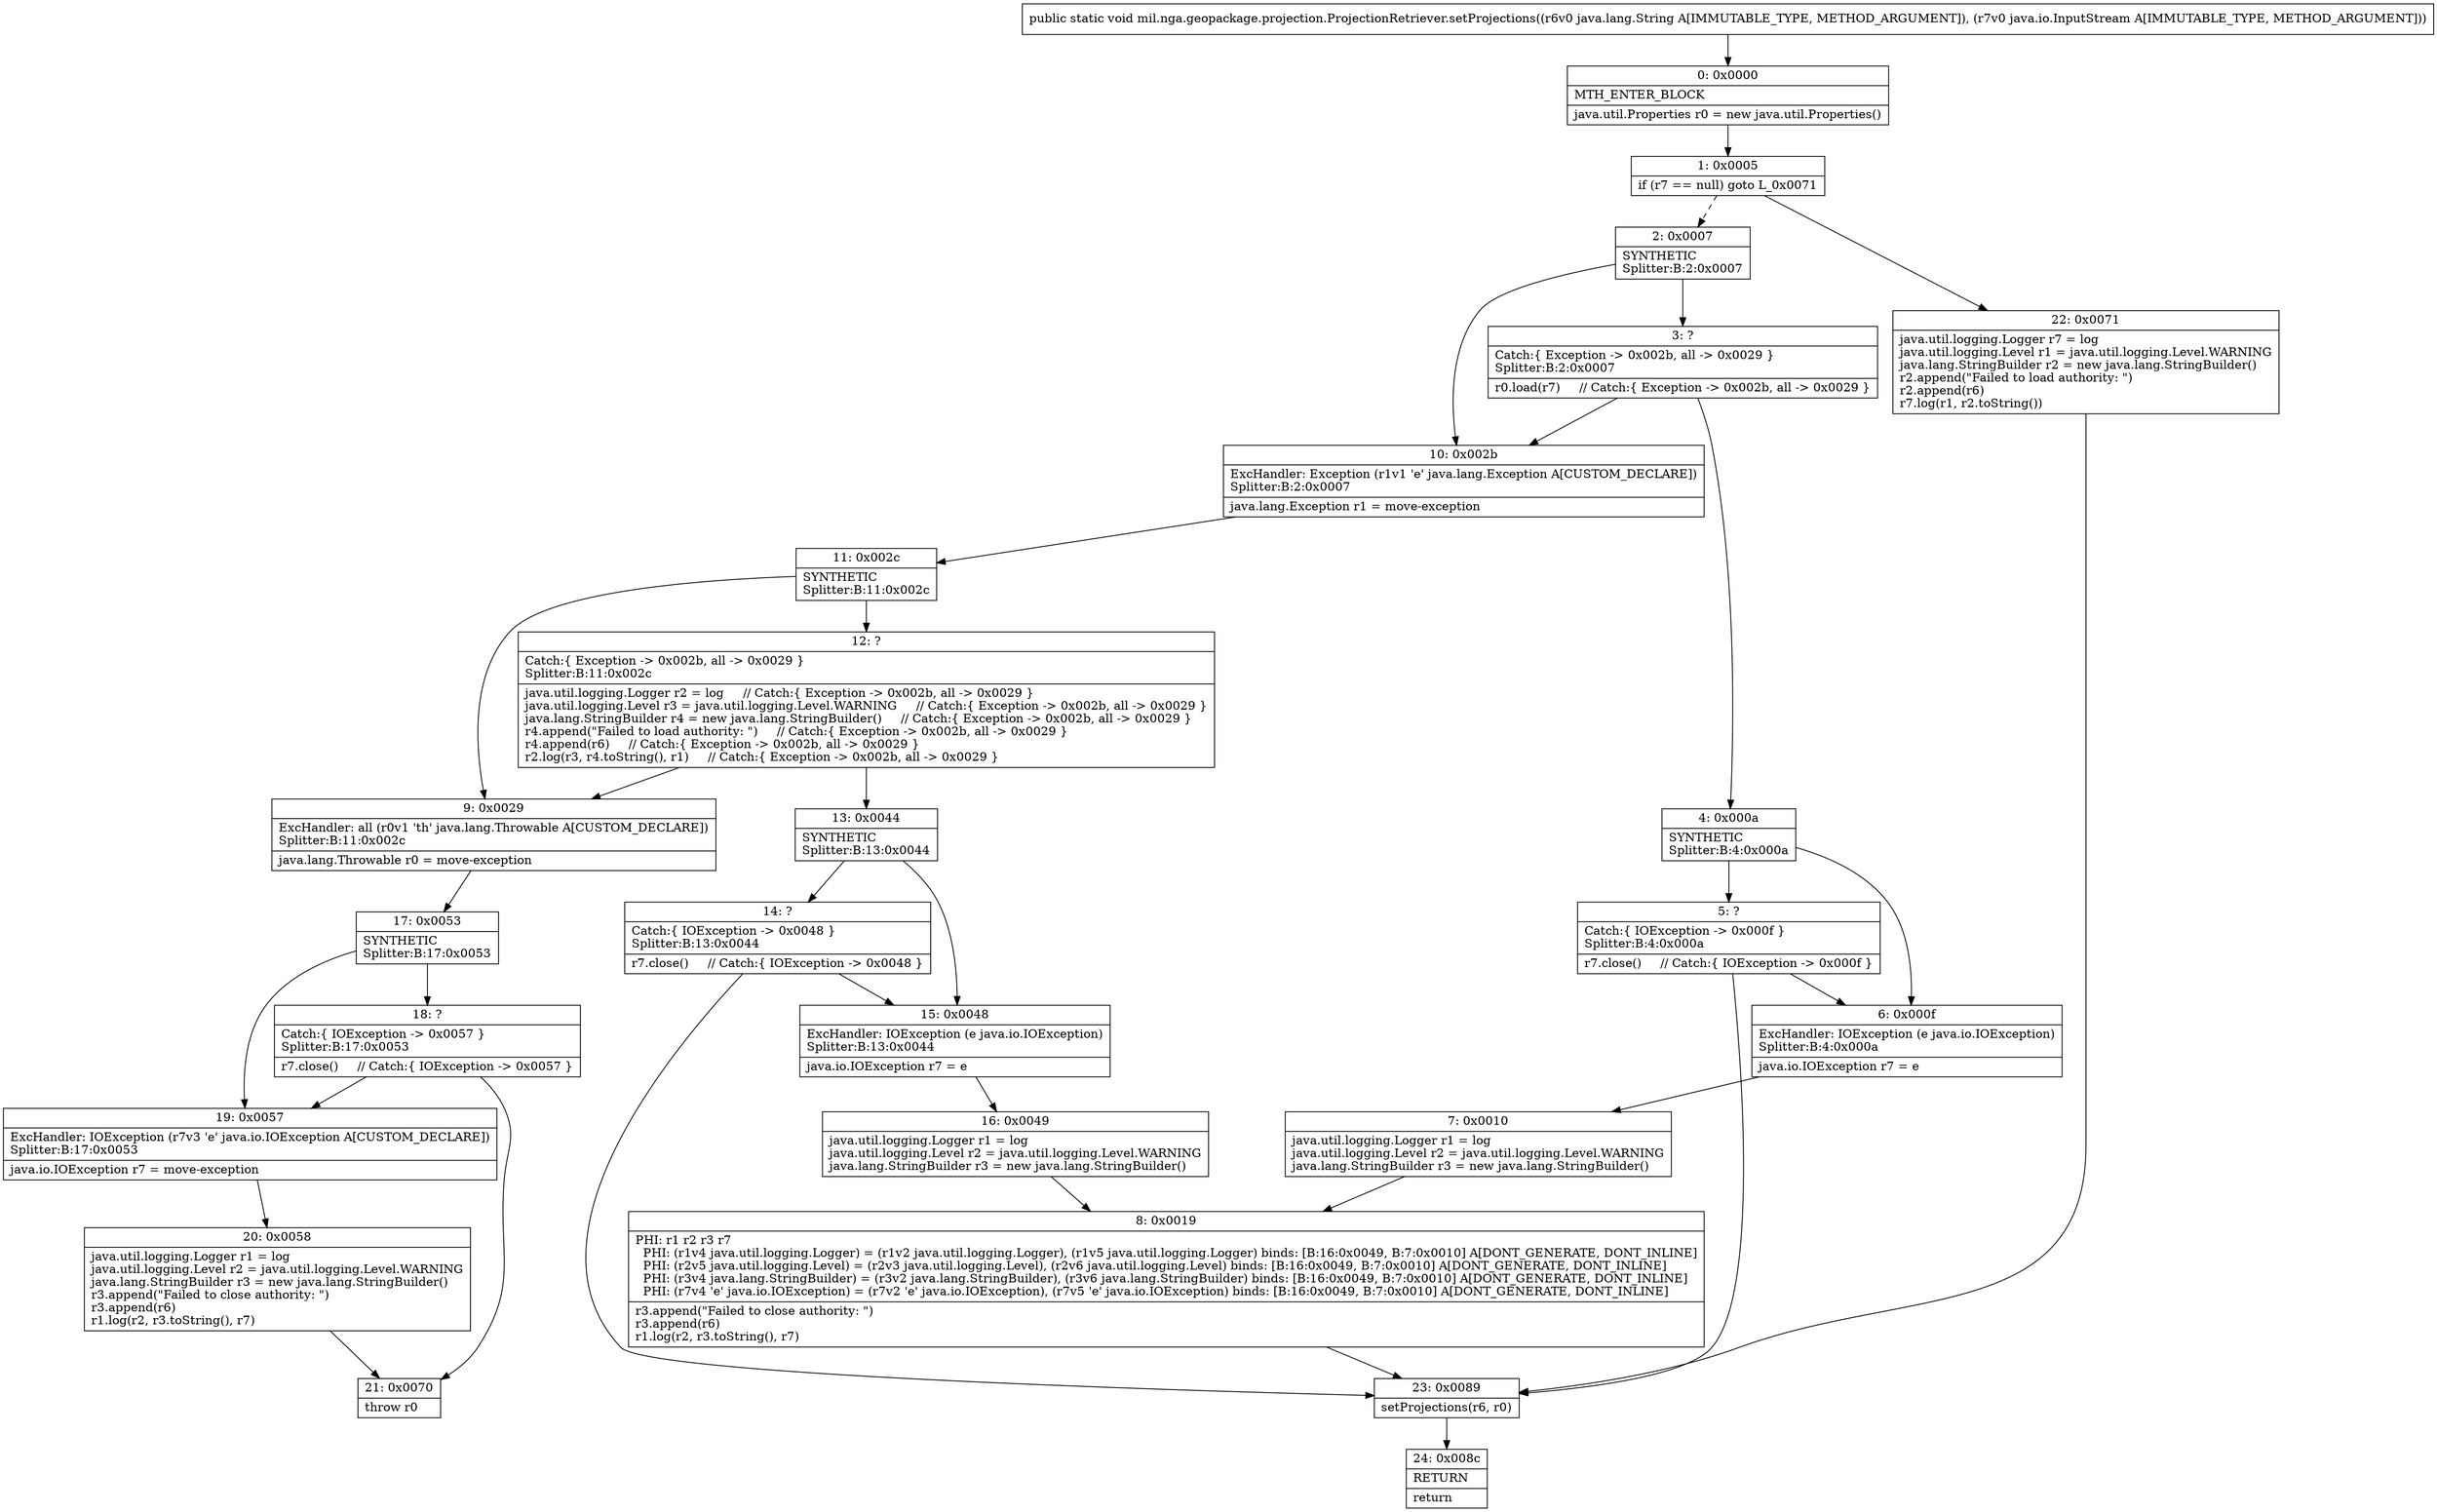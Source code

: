 digraph "CFG formil.nga.geopackage.projection.ProjectionRetriever.setProjections(Ljava\/lang\/String;Ljava\/io\/InputStream;)V" {
Node_0 [shape=record,label="{0\:\ 0x0000|MTH_ENTER_BLOCK\l|java.util.Properties r0 = new java.util.Properties()\l}"];
Node_1 [shape=record,label="{1\:\ 0x0005|if (r7 == null) goto L_0x0071\l}"];
Node_2 [shape=record,label="{2\:\ 0x0007|SYNTHETIC\lSplitter:B:2:0x0007\l}"];
Node_3 [shape=record,label="{3\:\ ?|Catch:\{ Exception \-\> 0x002b, all \-\> 0x0029 \}\lSplitter:B:2:0x0007\l|r0.load(r7)     \/\/ Catch:\{ Exception \-\> 0x002b, all \-\> 0x0029 \}\l}"];
Node_4 [shape=record,label="{4\:\ 0x000a|SYNTHETIC\lSplitter:B:4:0x000a\l}"];
Node_5 [shape=record,label="{5\:\ ?|Catch:\{ IOException \-\> 0x000f \}\lSplitter:B:4:0x000a\l|r7.close()     \/\/ Catch:\{ IOException \-\> 0x000f \}\l}"];
Node_6 [shape=record,label="{6\:\ 0x000f|ExcHandler: IOException (e java.io.IOException)\lSplitter:B:4:0x000a\l|java.io.IOException r7 = e\l}"];
Node_7 [shape=record,label="{7\:\ 0x0010|java.util.logging.Logger r1 = log\ljava.util.logging.Level r2 = java.util.logging.Level.WARNING\ljava.lang.StringBuilder r3 = new java.lang.StringBuilder()\l}"];
Node_8 [shape=record,label="{8\:\ 0x0019|PHI: r1 r2 r3 r7 \l  PHI: (r1v4 java.util.logging.Logger) = (r1v2 java.util.logging.Logger), (r1v5 java.util.logging.Logger) binds: [B:16:0x0049, B:7:0x0010] A[DONT_GENERATE, DONT_INLINE]\l  PHI: (r2v5 java.util.logging.Level) = (r2v3 java.util.logging.Level), (r2v6 java.util.logging.Level) binds: [B:16:0x0049, B:7:0x0010] A[DONT_GENERATE, DONT_INLINE]\l  PHI: (r3v4 java.lang.StringBuilder) = (r3v2 java.lang.StringBuilder), (r3v6 java.lang.StringBuilder) binds: [B:16:0x0049, B:7:0x0010] A[DONT_GENERATE, DONT_INLINE]\l  PHI: (r7v4 'e' java.io.IOException) = (r7v2 'e' java.io.IOException), (r7v5 'e' java.io.IOException) binds: [B:16:0x0049, B:7:0x0010] A[DONT_GENERATE, DONT_INLINE]\l|r3.append(\"Failed to close authority: \")\lr3.append(r6)\lr1.log(r2, r3.toString(), r7)\l}"];
Node_9 [shape=record,label="{9\:\ 0x0029|ExcHandler: all (r0v1 'th' java.lang.Throwable A[CUSTOM_DECLARE])\lSplitter:B:11:0x002c\l|java.lang.Throwable r0 = move\-exception\l}"];
Node_10 [shape=record,label="{10\:\ 0x002b|ExcHandler: Exception (r1v1 'e' java.lang.Exception A[CUSTOM_DECLARE])\lSplitter:B:2:0x0007\l|java.lang.Exception r1 = move\-exception\l}"];
Node_11 [shape=record,label="{11\:\ 0x002c|SYNTHETIC\lSplitter:B:11:0x002c\l}"];
Node_12 [shape=record,label="{12\:\ ?|Catch:\{ Exception \-\> 0x002b, all \-\> 0x0029 \}\lSplitter:B:11:0x002c\l|java.util.logging.Logger r2 = log     \/\/ Catch:\{ Exception \-\> 0x002b, all \-\> 0x0029 \}\ljava.util.logging.Level r3 = java.util.logging.Level.WARNING     \/\/ Catch:\{ Exception \-\> 0x002b, all \-\> 0x0029 \}\ljava.lang.StringBuilder r4 = new java.lang.StringBuilder()     \/\/ Catch:\{ Exception \-\> 0x002b, all \-\> 0x0029 \}\lr4.append(\"Failed to load authority: \")     \/\/ Catch:\{ Exception \-\> 0x002b, all \-\> 0x0029 \}\lr4.append(r6)     \/\/ Catch:\{ Exception \-\> 0x002b, all \-\> 0x0029 \}\lr2.log(r3, r4.toString(), r1)     \/\/ Catch:\{ Exception \-\> 0x002b, all \-\> 0x0029 \}\l}"];
Node_13 [shape=record,label="{13\:\ 0x0044|SYNTHETIC\lSplitter:B:13:0x0044\l}"];
Node_14 [shape=record,label="{14\:\ ?|Catch:\{ IOException \-\> 0x0048 \}\lSplitter:B:13:0x0044\l|r7.close()     \/\/ Catch:\{ IOException \-\> 0x0048 \}\l}"];
Node_15 [shape=record,label="{15\:\ 0x0048|ExcHandler: IOException (e java.io.IOException)\lSplitter:B:13:0x0044\l|java.io.IOException r7 = e\l}"];
Node_16 [shape=record,label="{16\:\ 0x0049|java.util.logging.Logger r1 = log\ljava.util.logging.Level r2 = java.util.logging.Level.WARNING\ljava.lang.StringBuilder r3 = new java.lang.StringBuilder()\l}"];
Node_17 [shape=record,label="{17\:\ 0x0053|SYNTHETIC\lSplitter:B:17:0x0053\l}"];
Node_18 [shape=record,label="{18\:\ ?|Catch:\{ IOException \-\> 0x0057 \}\lSplitter:B:17:0x0053\l|r7.close()     \/\/ Catch:\{ IOException \-\> 0x0057 \}\l}"];
Node_19 [shape=record,label="{19\:\ 0x0057|ExcHandler: IOException (r7v3 'e' java.io.IOException A[CUSTOM_DECLARE])\lSplitter:B:17:0x0053\l|java.io.IOException r7 = move\-exception\l}"];
Node_20 [shape=record,label="{20\:\ 0x0058|java.util.logging.Logger r1 = log\ljava.util.logging.Level r2 = java.util.logging.Level.WARNING\ljava.lang.StringBuilder r3 = new java.lang.StringBuilder()\lr3.append(\"Failed to close authority: \")\lr3.append(r6)\lr1.log(r2, r3.toString(), r7)\l}"];
Node_21 [shape=record,label="{21\:\ 0x0070|throw r0\l}"];
Node_22 [shape=record,label="{22\:\ 0x0071|java.util.logging.Logger r7 = log\ljava.util.logging.Level r1 = java.util.logging.Level.WARNING\ljava.lang.StringBuilder r2 = new java.lang.StringBuilder()\lr2.append(\"Failed to load authority: \")\lr2.append(r6)\lr7.log(r1, r2.toString())\l}"];
Node_23 [shape=record,label="{23\:\ 0x0089|setProjections(r6, r0)\l}"];
Node_24 [shape=record,label="{24\:\ 0x008c|RETURN\l|return\l}"];
MethodNode[shape=record,label="{public static void mil.nga.geopackage.projection.ProjectionRetriever.setProjections((r6v0 java.lang.String A[IMMUTABLE_TYPE, METHOD_ARGUMENT]), (r7v0 java.io.InputStream A[IMMUTABLE_TYPE, METHOD_ARGUMENT])) }"];
MethodNode -> Node_0;
Node_0 -> Node_1;
Node_1 -> Node_2[style=dashed];
Node_1 -> Node_22;
Node_2 -> Node_3;
Node_2 -> Node_10;
Node_3 -> Node_4;
Node_3 -> Node_10;
Node_4 -> Node_5;
Node_4 -> Node_6;
Node_5 -> Node_6;
Node_5 -> Node_23;
Node_6 -> Node_7;
Node_7 -> Node_8;
Node_8 -> Node_23;
Node_9 -> Node_17;
Node_10 -> Node_11;
Node_11 -> Node_12;
Node_11 -> Node_9;
Node_12 -> Node_13;
Node_12 -> Node_9;
Node_13 -> Node_14;
Node_13 -> Node_15;
Node_14 -> Node_15;
Node_14 -> Node_23;
Node_15 -> Node_16;
Node_16 -> Node_8;
Node_17 -> Node_18;
Node_17 -> Node_19;
Node_18 -> Node_19;
Node_18 -> Node_21;
Node_19 -> Node_20;
Node_20 -> Node_21;
Node_22 -> Node_23;
Node_23 -> Node_24;
}

